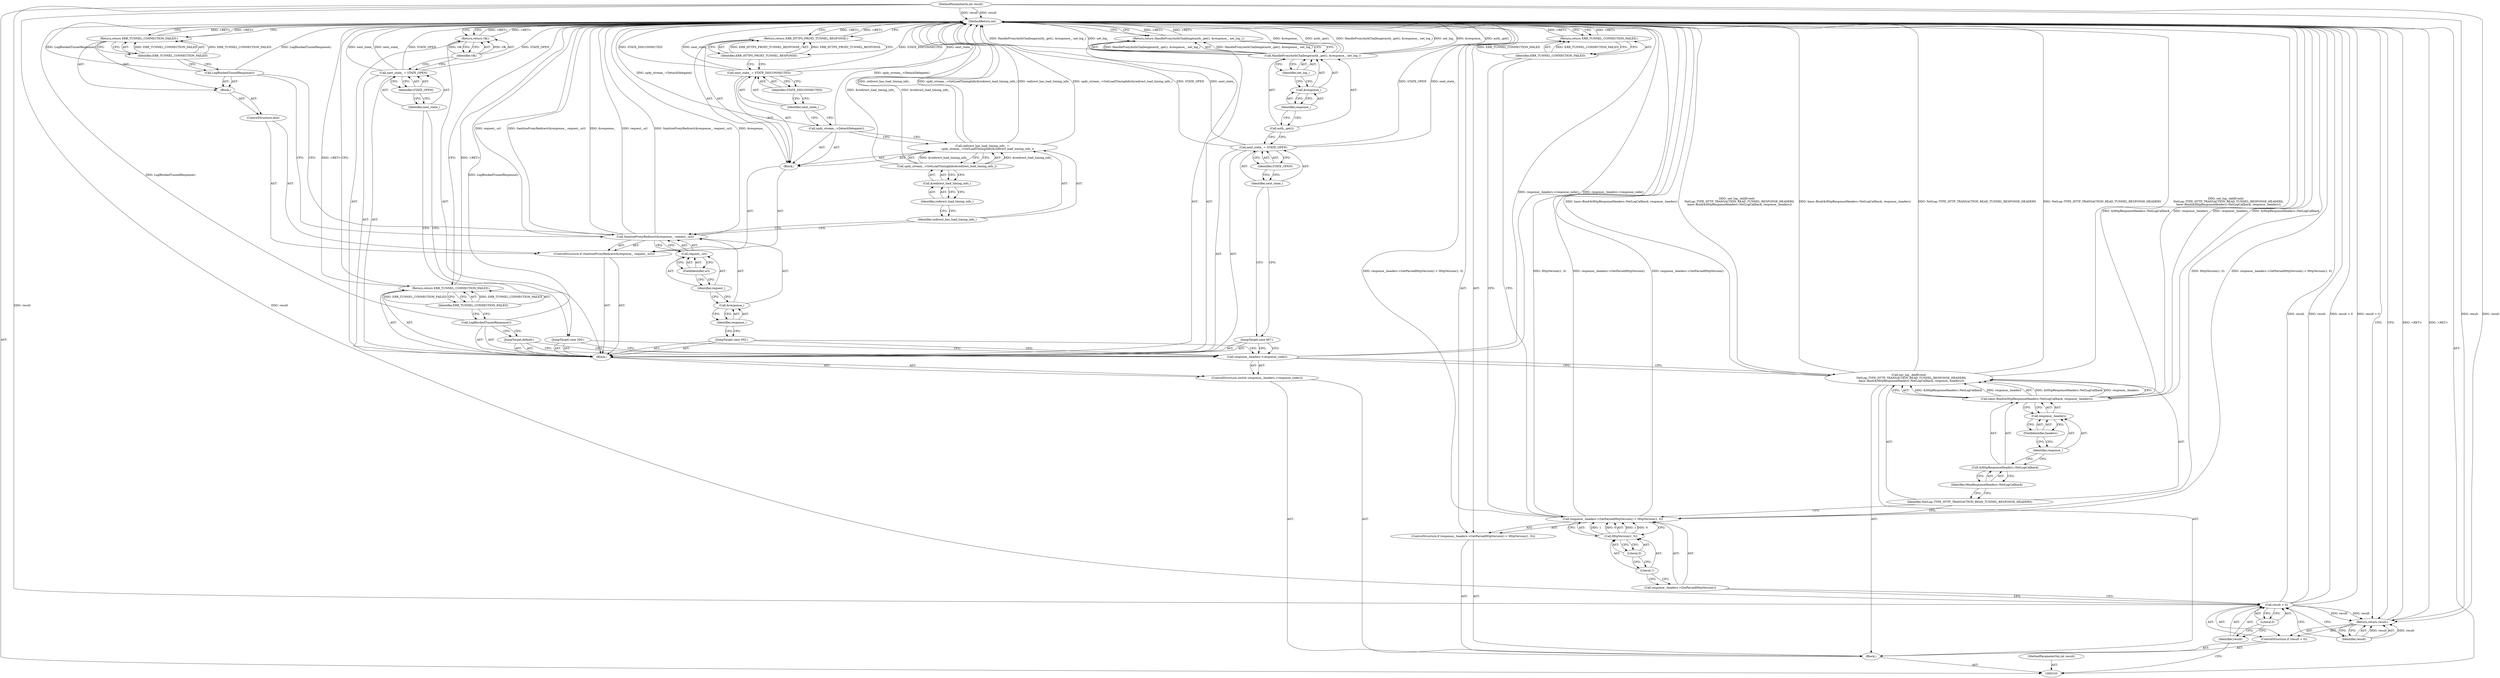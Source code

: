 digraph "1_Chrome_7933c117fd16b192e70609c331641e9112af5e42_1" {
"1000176" [label="(MethodReturn,int)"];
"1000104" [label="(MethodParameterIn,int result)"];
"1000245" [label="(MethodParameterOut,int result)"];
"1000105" [label="(Block,)"];
"1000121" [label="(Identifier,NetLog::TYPE_HTTP_TRANSACTION_READ_TUNNEL_RESPONSE_HEADERS)"];
"1000123" [label="(Call,&HttpResponseHeaders::NetLogCallback)"];
"1000124" [label="(Identifier,HttpResponseHeaders::NetLogCallback)"];
"1000125" [label="(Call,response_.headers)"];
"1000126" [label="(Identifier,response_)"];
"1000122" [label="(Call,base::Bind(&HttpResponseHeaders::NetLogCallback, response_.headers))"];
"1000127" [label="(FieldIdentifier,headers)"];
"1000129" [label="(Call,response_.headers->response_code())"];
"1000128" [label="(ControlStructure,switch (response_.headers->response_code()))"];
"1000130" [label="(Block,)"];
"1000131" [label="(JumpTarget,case 200:)"];
"1000134" [label="(Identifier,STATE_OPEN)"];
"1000132" [label="(Call,next_state_ = STATE_OPEN)"];
"1000133" [label="(Identifier,next_state_)"];
"1000136" [label="(Identifier,OK)"];
"1000135" [label="(Return,return OK;)"];
"1000137" [label="(JumpTarget,case 302:)"];
"1000139" [label="(Call,SanitizeProxyRedirect(&response_, request_.url))"];
"1000140" [label="(Call,&response_)"];
"1000141" [label="(Identifier,response_)"];
"1000142" [label="(Call,request_.url)"];
"1000143" [label="(Identifier,request_)"];
"1000144" [label="(FieldIdentifier,url)"];
"1000145" [label="(Block,)"];
"1000138" [label="(ControlStructure,if (SanitizeProxyRedirect(&response_, request_.url)))"];
"1000146" [label="(Call,redirect_has_load_timing_info_ =\n            spdy_stream_->GetLoadTimingInfo(&redirect_load_timing_info_))"];
"1000147" [label="(Identifier,redirect_has_load_timing_info_)"];
"1000148" [label="(Call,spdy_stream_->GetLoadTimingInfo(&redirect_load_timing_info_))"];
"1000149" [label="(Call,&redirect_load_timing_info_)"];
"1000150" [label="(Identifier,redirect_load_timing_info_)"];
"1000151" [label="(Call,spdy_stream_->DetachDelegate())"];
"1000154" [label="(Identifier,STATE_DISCONNECTED)"];
"1000152" [label="(Call,next_state_ = STATE_DISCONNECTED)"];
"1000153" [label="(Identifier,next_state_)"];
"1000156" [label="(Identifier,ERR_HTTPS_PROXY_TUNNEL_RESPONSE)"];
"1000155" [label="(Return,return ERR_HTTPS_PROXY_TUNNEL_RESPONSE;)"];
"1000158" [label="(Block,)"];
"1000157" [label="(ControlStructure,else)"];
"1000159" [label="(Call,LogBlockedTunnelResponse())"];
"1000161" [label="(Identifier,ERR_TUNNEL_CONNECTION_FAILED)"];
"1000160" [label="(Return,return ERR_TUNNEL_CONNECTION_FAILED;)"];
"1000109" [label="(Literal,0)"];
"1000106" [label="(ControlStructure,if (result < 0))"];
"1000107" [label="(Call,result < 0)"];
"1000108" [label="(Identifier,result)"];
"1000162" [label="(JumpTarget,case 407:)"];
"1000165" [label="(Identifier,STATE_OPEN)"];
"1000163" [label="(Call,next_state_ = STATE_OPEN)"];
"1000164" [label="(Identifier,next_state_)"];
"1000167" [label="(Call,HandleProxyAuthChallenge(auth_.get(), &response_, net_log_))"];
"1000168" [label="(Call,auth_.get())"];
"1000169" [label="(Call,&response_)"];
"1000170" [label="(Identifier,response_)"];
"1000171" [label="(Identifier,net_log_)"];
"1000166" [label="(Return,return HandleProxyAuthChallenge(auth_.get(), &response_, net_log_);)"];
"1000172" [label="(JumpTarget,default:)"];
"1000173" [label="(Call,LogBlockedTunnelResponse())"];
"1000175" [label="(Identifier,ERR_TUNNEL_CONNECTION_FAILED)"];
"1000174" [label="(Return,return ERR_TUNNEL_CONNECTION_FAILED;)"];
"1000111" [label="(Identifier,result)"];
"1000110" [label="(Return,return result;)"];
"1000112" [label="(ControlStructure,if (response_.headers->GetParsedHttpVersion() < HttpVersion(1, 0)))"];
"1000115" [label="(Call,HttpVersion(1, 0))"];
"1000113" [label="(Call,response_.headers->GetParsedHttpVersion() < HttpVersion(1, 0))"];
"1000114" [label="(Call,response_.headers->GetParsedHttpVersion())"];
"1000116" [label="(Literal,1)"];
"1000117" [label="(Literal,0)"];
"1000119" [label="(Identifier,ERR_TUNNEL_CONNECTION_FAILED)"];
"1000118" [label="(Return,return ERR_TUNNEL_CONNECTION_FAILED;)"];
"1000120" [label="(Call,net_log_.AddEvent(\n      NetLog::TYPE_HTTP_TRANSACTION_READ_TUNNEL_RESPONSE_HEADERS,\n      base::Bind(&HttpResponseHeaders::NetLogCallback, response_.headers)))"];
"1000176" -> "1000103"  [label="AST: "];
"1000176" -> "1000110"  [label="CFG: "];
"1000176" -> "1000118"  [label="CFG: "];
"1000176" -> "1000135"  [label="CFG: "];
"1000176" -> "1000155"  [label="CFG: "];
"1000176" -> "1000160"  [label="CFG: "];
"1000176" -> "1000166"  [label="CFG: "];
"1000176" -> "1000174"  [label="CFG: "];
"1000118" -> "1000176"  [label="DDG: <RET>"];
"1000155" -> "1000176"  [label="DDG: <RET>"];
"1000166" -> "1000176"  [label="DDG: <RET>"];
"1000160" -> "1000176"  [label="DDG: <RET>"];
"1000110" -> "1000176"  [label="DDG: <RET>"];
"1000174" -> "1000176"  [label="DDG: <RET>"];
"1000159" -> "1000176"  [label="DDG: LogBlockedTunnelResponse()"];
"1000139" -> "1000176"  [label="DDG: request_.url"];
"1000139" -> "1000176"  [label="DDG: SanitizeProxyRedirect(&response_, request_.url)"];
"1000139" -> "1000176"  [label="DDG: &response_"];
"1000122" -> "1000176"  [label="DDG: response_.headers"];
"1000122" -> "1000176"  [label="DDG: &HttpResponseHeaders::NetLogCallback"];
"1000107" -> "1000176"  [label="DDG: result"];
"1000107" -> "1000176"  [label="DDG: result < 0"];
"1000167" -> "1000176"  [label="DDG: &response_"];
"1000167" -> "1000176"  [label="DDG: auth_.get()"];
"1000167" -> "1000176"  [label="DDG: HandleProxyAuthChallenge(auth_.get(), &response_, net_log_)"];
"1000167" -> "1000176"  [label="DDG: net_log_"];
"1000104" -> "1000176"  [label="DDG: result"];
"1000113" -> "1000176"  [label="DDG: response_.headers->GetParsedHttpVersion()"];
"1000113" -> "1000176"  [label="DDG: HttpVersion(1, 0)"];
"1000113" -> "1000176"  [label="DDG: response_.headers->GetParsedHttpVersion() < HttpVersion(1, 0)"];
"1000152" -> "1000176"  [label="DDG: next_state_"];
"1000152" -> "1000176"  [label="DDG: STATE_DISCONNECTED"];
"1000132" -> "1000176"  [label="DDG: next_state_"];
"1000132" -> "1000176"  [label="DDG: STATE_OPEN"];
"1000146" -> "1000176"  [label="DDG: redirect_has_load_timing_info_"];
"1000146" -> "1000176"  [label="DDG: spdy_stream_->GetLoadTimingInfo(&redirect_load_timing_info_)"];
"1000163" -> "1000176"  [label="DDG: STATE_OPEN"];
"1000163" -> "1000176"  [label="DDG: next_state_"];
"1000151" -> "1000176"  [label="DDG: spdy_stream_->DetachDelegate()"];
"1000129" -> "1000176"  [label="DDG: response_.headers->response_code()"];
"1000120" -> "1000176"  [label="DDG: NetLog::TYPE_HTTP_TRANSACTION_READ_TUNNEL_RESPONSE_HEADERS"];
"1000120" -> "1000176"  [label="DDG: net_log_.AddEvent(\n      NetLog::TYPE_HTTP_TRANSACTION_READ_TUNNEL_RESPONSE_HEADERS,\n      base::Bind(&HttpResponseHeaders::NetLogCallback, response_.headers))"];
"1000120" -> "1000176"  [label="DDG: base::Bind(&HttpResponseHeaders::NetLogCallback, response_.headers)"];
"1000148" -> "1000176"  [label="DDG: &redirect_load_timing_info_"];
"1000173" -> "1000176"  [label="DDG: LogBlockedTunnelResponse()"];
"1000135" -> "1000176"  [label="DDG: <RET>"];
"1000104" -> "1000103"  [label="AST: "];
"1000104" -> "1000176"  [label="DDG: result"];
"1000104" -> "1000107"  [label="DDG: result"];
"1000104" -> "1000110"  [label="DDG: result"];
"1000245" -> "1000103"  [label="AST: "];
"1000105" -> "1000103"  [label="AST: "];
"1000106" -> "1000105"  [label="AST: "];
"1000112" -> "1000105"  [label="AST: "];
"1000120" -> "1000105"  [label="AST: "];
"1000128" -> "1000105"  [label="AST: "];
"1000121" -> "1000120"  [label="AST: "];
"1000121" -> "1000113"  [label="CFG: "];
"1000124" -> "1000121"  [label="CFG: "];
"1000123" -> "1000122"  [label="AST: "];
"1000123" -> "1000124"  [label="CFG: "];
"1000124" -> "1000123"  [label="AST: "];
"1000126" -> "1000123"  [label="CFG: "];
"1000124" -> "1000123"  [label="AST: "];
"1000124" -> "1000121"  [label="CFG: "];
"1000123" -> "1000124"  [label="CFG: "];
"1000125" -> "1000122"  [label="AST: "];
"1000125" -> "1000127"  [label="CFG: "];
"1000126" -> "1000125"  [label="AST: "];
"1000127" -> "1000125"  [label="AST: "];
"1000122" -> "1000125"  [label="CFG: "];
"1000126" -> "1000125"  [label="AST: "];
"1000126" -> "1000123"  [label="CFG: "];
"1000127" -> "1000126"  [label="CFG: "];
"1000122" -> "1000120"  [label="AST: "];
"1000122" -> "1000125"  [label="CFG: "];
"1000123" -> "1000122"  [label="AST: "];
"1000125" -> "1000122"  [label="AST: "];
"1000120" -> "1000122"  [label="CFG: "];
"1000122" -> "1000176"  [label="DDG: response_.headers"];
"1000122" -> "1000176"  [label="DDG: &HttpResponseHeaders::NetLogCallback"];
"1000122" -> "1000120"  [label="DDG: &HttpResponseHeaders::NetLogCallback"];
"1000122" -> "1000120"  [label="DDG: response_.headers"];
"1000127" -> "1000125"  [label="AST: "];
"1000127" -> "1000126"  [label="CFG: "];
"1000125" -> "1000127"  [label="CFG: "];
"1000129" -> "1000128"  [label="AST: "];
"1000129" -> "1000120"  [label="CFG: "];
"1000131" -> "1000129"  [label="CFG: "];
"1000137" -> "1000129"  [label="CFG: "];
"1000162" -> "1000129"  [label="CFG: "];
"1000172" -> "1000129"  [label="CFG: "];
"1000129" -> "1000176"  [label="DDG: response_.headers->response_code()"];
"1000128" -> "1000105"  [label="AST: "];
"1000129" -> "1000128"  [label="AST: "];
"1000130" -> "1000128"  [label="AST: "];
"1000130" -> "1000128"  [label="AST: "];
"1000131" -> "1000130"  [label="AST: "];
"1000132" -> "1000130"  [label="AST: "];
"1000135" -> "1000130"  [label="AST: "];
"1000137" -> "1000130"  [label="AST: "];
"1000138" -> "1000130"  [label="AST: "];
"1000162" -> "1000130"  [label="AST: "];
"1000163" -> "1000130"  [label="AST: "];
"1000166" -> "1000130"  [label="AST: "];
"1000172" -> "1000130"  [label="AST: "];
"1000173" -> "1000130"  [label="AST: "];
"1000174" -> "1000130"  [label="AST: "];
"1000131" -> "1000130"  [label="AST: "];
"1000131" -> "1000129"  [label="CFG: "];
"1000133" -> "1000131"  [label="CFG: "];
"1000134" -> "1000132"  [label="AST: "];
"1000134" -> "1000133"  [label="CFG: "];
"1000132" -> "1000134"  [label="CFG: "];
"1000132" -> "1000130"  [label="AST: "];
"1000132" -> "1000134"  [label="CFG: "];
"1000133" -> "1000132"  [label="AST: "];
"1000134" -> "1000132"  [label="AST: "];
"1000136" -> "1000132"  [label="CFG: "];
"1000132" -> "1000176"  [label="DDG: next_state_"];
"1000132" -> "1000176"  [label="DDG: STATE_OPEN"];
"1000133" -> "1000132"  [label="AST: "];
"1000133" -> "1000131"  [label="CFG: "];
"1000134" -> "1000133"  [label="CFG: "];
"1000136" -> "1000135"  [label="AST: "];
"1000136" -> "1000132"  [label="CFG: "];
"1000135" -> "1000136"  [label="CFG: "];
"1000136" -> "1000135"  [label="DDG: OK"];
"1000135" -> "1000130"  [label="AST: "];
"1000135" -> "1000136"  [label="CFG: "];
"1000136" -> "1000135"  [label="AST: "];
"1000176" -> "1000135"  [label="CFG: "];
"1000135" -> "1000176"  [label="DDG: <RET>"];
"1000136" -> "1000135"  [label="DDG: OK"];
"1000137" -> "1000130"  [label="AST: "];
"1000137" -> "1000129"  [label="CFG: "];
"1000141" -> "1000137"  [label="CFG: "];
"1000139" -> "1000138"  [label="AST: "];
"1000139" -> "1000142"  [label="CFG: "];
"1000140" -> "1000139"  [label="AST: "];
"1000142" -> "1000139"  [label="AST: "];
"1000147" -> "1000139"  [label="CFG: "];
"1000159" -> "1000139"  [label="CFG: "];
"1000139" -> "1000176"  [label="DDG: request_.url"];
"1000139" -> "1000176"  [label="DDG: SanitizeProxyRedirect(&response_, request_.url)"];
"1000139" -> "1000176"  [label="DDG: &response_"];
"1000140" -> "1000139"  [label="AST: "];
"1000140" -> "1000141"  [label="CFG: "];
"1000141" -> "1000140"  [label="AST: "];
"1000143" -> "1000140"  [label="CFG: "];
"1000141" -> "1000140"  [label="AST: "];
"1000141" -> "1000137"  [label="CFG: "];
"1000140" -> "1000141"  [label="CFG: "];
"1000142" -> "1000139"  [label="AST: "];
"1000142" -> "1000144"  [label="CFG: "];
"1000143" -> "1000142"  [label="AST: "];
"1000144" -> "1000142"  [label="AST: "];
"1000139" -> "1000142"  [label="CFG: "];
"1000143" -> "1000142"  [label="AST: "];
"1000143" -> "1000140"  [label="CFG: "];
"1000144" -> "1000143"  [label="CFG: "];
"1000144" -> "1000142"  [label="AST: "];
"1000144" -> "1000143"  [label="CFG: "];
"1000142" -> "1000144"  [label="CFG: "];
"1000145" -> "1000138"  [label="AST: "];
"1000146" -> "1000145"  [label="AST: "];
"1000151" -> "1000145"  [label="AST: "];
"1000152" -> "1000145"  [label="AST: "];
"1000155" -> "1000145"  [label="AST: "];
"1000138" -> "1000130"  [label="AST: "];
"1000139" -> "1000138"  [label="AST: "];
"1000145" -> "1000138"  [label="AST: "];
"1000157" -> "1000138"  [label="AST: "];
"1000146" -> "1000145"  [label="AST: "];
"1000146" -> "1000148"  [label="CFG: "];
"1000147" -> "1000146"  [label="AST: "];
"1000148" -> "1000146"  [label="AST: "];
"1000151" -> "1000146"  [label="CFG: "];
"1000146" -> "1000176"  [label="DDG: redirect_has_load_timing_info_"];
"1000146" -> "1000176"  [label="DDG: spdy_stream_->GetLoadTimingInfo(&redirect_load_timing_info_)"];
"1000148" -> "1000146"  [label="DDG: &redirect_load_timing_info_"];
"1000147" -> "1000146"  [label="AST: "];
"1000147" -> "1000139"  [label="CFG: "];
"1000150" -> "1000147"  [label="CFG: "];
"1000148" -> "1000146"  [label="AST: "];
"1000148" -> "1000149"  [label="CFG: "];
"1000149" -> "1000148"  [label="AST: "];
"1000146" -> "1000148"  [label="CFG: "];
"1000148" -> "1000176"  [label="DDG: &redirect_load_timing_info_"];
"1000148" -> "1000146"  [label="DDG: &redirect_load_timing_info_"];
"1000149" -> "1000148"  [label="AST: "];
"1000149" -> "1000150"  [label="CFG: "];
"1000150" -> "1000149"  [label="AST: "];
"1000148" -> "1000149"  [label="CFG: "];
"1000150" -> "1000149"  [label="AST: "];
"1000150" -> "1000147"  [label="CFG: "];
"1000149" -> "1000150"  [label="CFG: "];
"1000151" -> "1000145"  [label="AST: "];
"1000151" -> "1000146"  [label="CFG: "];
"1000153" -> "1000151"  [label="CFG: "];
"1000151" -> "1000176"  [label="DDG: spdy_stream_->DetachDelegate()"];
"1000154" -> "1000152"  [label="AST: "];
"1000154" -> "1000153"  [label="CFG: "];
"1000152" -> "1000154"  [label="CFG: "];
"1000152" -> "1000145"  [label="AST: "];
"1000152" -> "1000154"  [label="CFG: "];
"1000153" -> "1000152"  [label="AST: "];
"1000154" -> "1000152"  [label="AST: "];
"1000156" -> "1000152"  [label="CFG: "];
"1000152" -> "1000176"  [label="DDG: next_state_"];
"1000152" -> "1000176"  [label="DDG: STATE_DISCONNECTED"];
"1000153" -> "1000152"  [label="AST: "];
"1000153" -> "1000151"  [label="CFG: "];
"1000154" -> "1000153"  [label="CFG: "];
"1000156" -> "1000155"  [label="AST: "];
"1000156" -> "1000152"  [label="CFG: "];
"1000155" -> "1000156"  [label="CFG: "];
"1000156" -> "1000155"  [label="DDG: ERR_HTTPS_PROXY_TUNNEL_RESPONSE"];
"1000155" -> "1000145"  [label="AST: "];
"1000155" -> "1000156"  [label="CFG: "];
"1000156" -> "1000155"  [label="AST: "];
"1000176" -> "1000155"  [label="CFG: "];
"1000155" -> "1000176"  [label="DDG: <RET>"];
"1000156" -> "1000155"  [label="DDG: ERR_HTTPS_PROXY_TUNNEL_RESPONSE"];
"1000158" -> "1000157"  [label="AST: "];
"1000159" -> "1000158"  [label="AST: "];
"1000160" -> "1000158"  [label="AST: "];
"1000157" -> "1000138"  [label="AST: "];
"1000158" -> "1000157"  [label="AST: "];
"1000159" -> "1000158"  [label="AST: "];
"1000159" -> "1000139"  [label="CFG: "];
"1000161" -> "1000159"  [label="CFG: "];
"1000159" -> "1000176"  [label="DDG: LogBlockedTunnelResponse()"];
"1000161" -> "1000160"  [label="AST: "];
"1000161" -> "1000159"  [label="CFG: "];
"1000160" -> "1000161"  [label="CFG: "];
"1000161" -> "1000160"  [label="DDG: ERR_TUNNEL_CONNECTION_FAILED"];
"1000160" -> "1000158"  [label="AST: "];
"1000160" -> "1000161"  [label="CFG: "];
"1000161" -> "1000160"  [label="AST: "];
"1000176" -> "1000160"  [label="CFG: "];
"1000160" -> "1000176"  [label="DDG: <RET>"];
"1000161" -> "1000160"  [label="DDG: ERR_TUNNEL_CONNECTION_FAILED"];
"1000109" -> "1000107"  [label="AST: "];
"1000109" -> "1000108"  [label="CFG: "];
"1000107" -> "1000109"  [label="CFG: "];
"1000106" -> "1000105"  [label="AST: "];
"1000107" -> "1000106"  [label="AST: "];
"1000110" -> "1000106"  [label="AST: "];
"1000107" -> "1000106"  [label="AST: "];
"1000107" -> "1000109"  [label="CFG: "];
"1000108" -> "1000107"  [label="AST: "];
"1000109" -> "1000107"  [label="AST: "];
"1000111" -> "1000107"  [label="CFG: "];
"1000114" -> "1000107"  [label="CFG: "];
"1000107" -> "1000176"  [label="DDG: result"];
"1000107" -> "1000176"  [label="DDG: result < 0"];
"1000104" -> "1000107"  [label="DDG: result"];
"1000107" -> "1000110"  [label="DDG: result"];
"1000108" -> "1000107"  [label="AST: "];
"1000108" -> "1000103"  [label="CFG: "];
"1000109" -> "1000108"  [label="CFG: "];
"1000162" -> "1000130"  [label="AST: "];
"1000162" -> "1000129"  [label="CFG: "];
"1000164" -> "1000162"  [label="CFG: "];
"1000165" -> "1000163"  [label="AST: "];
"1000165" -> "1000164"  [label="CFG: "];
"1000163" -> "1000165"  [label="CFG: "];
"1000163" -> "1000130"  [label="AST: "];
"1000163" -> "1000165"  [label="CFG: "];
"1000164" -> "1000163"  [label="AST: "];
"1000165" -> "1000163"  [label="AST: "];
"1000168" -> "1000163"  [label="CFG: "];
"1000163" -> "1000176"  [label="DDG: STATE_OPEN"];
"1000163" -> "1000176"  [label="DDG: next_state_"];
"1000164" -> "1000163"  [label="AST: "];
"1000164" -> "1000162"  [label="CFG: "];
"1000165" -> "1000164"  [label="CFG: "];
"1000167" -> "1000166"  [label="AST: "];
"1000167" -> "1000171"  [label="CFG: "];
"1000168" -> "1000167"  [label="AST: "];
"1000169" -> "1000167"  [label="AST: "];
"1000171" -> "1000167"  [label="AST: "];
"1000166" -> "1000167"  [label="CFG: "];
"1000167" -> "1000176"  [label="DDG: &response_"];
"1000167" -> "1000176"  [label="DDG: auth_.get()"];
"1000167" -> "1000176"  [label="DDG: HandleProxyAuthChallenge(auth_.get(), &response_, net_log_)"];
"1000167" -> "1000176"  [label="DDG: net_log_"];
"1000167" -> "1000166"  [label="DDG: HandleProxyAuthChallenge(auth_.get(), &response_, net_log_)"];
"1000168" -> "1000167"  [label="AST: "];
"1000168" -> "1000163"  [label="CFG: "];
"1000170" -> "1000168"  [label="CFG: "];
"1000169" -> "1000167"  [label="AST: "];
"1000169" -> "1000170"  [label="CFG: "];
"1000170" -> "1000169"  [label="AST: "];
"1000171" -> "1000169"  [label="CFG: "];
"1000170" -> "1000169"  [label="AST: "];
"1000170" -> "1000168"  [label="CFG: "];
"1000169" -> "1000170"  [label="CFG: "];
"1000171" -> "1000167"  [label="AST: "];
"1000171" -> "1000169"  [label="CFG: "];
"1000167" -> "1000171"  [label="CFG: "];
"1000166" -> "1000130"  [label="AST: "];
"1000166" -> "1000167"  [label="CFG: "];
"1000167" -> "1000166"  [label="AST: "];
"1000176" -> "1000166"  [label="CFG: "];
"1000166" -> "1000176"  [label="DDG: <RET>"];
"1000167" -> "1000166"  [label="DDG: HandleProxyAuthChallenge(auth_.get(), &response_, net_log_)"];
"1000172" -> "1000130"  [label="AST: "];
"1000172" -> "1000129"  [label="CFG: "];
"1000173" -> "1000172"  [label="CFG: "];
"1000173" -> "1000130"  [label="AST: "];
"1000173" -> "1000172"  [label="CFG: "];
"1000175" -> "1000173"  [label="CFG: "];
"1000173" -> "1000176"  [label="DDG: LogBlockedTunnelResponse()"];
"1000175" -> "1000174"  [label="AST: "];
"1000175" -> "1000173"  [label="CFG: "];
"1000174" -> "1000175"  [label="CFG: "];
"1000175" -> "1000174"  [label="DDG: ERR_TUNNEL_CONNECTION_FAILED"];
"1000174" -> "1000130"  [label="AST: "];
"1000174" -> "1000175"  [label="CFG: "];
"1000175" -> "1000174"  [label="AST: "];
"1000176" -> "1000174"  [label="CFG: "];
"1000174" -> "1000176"  [label="DDG: <RET>"];
"1000175" -> "1000174"  [label="DDG: ERR_TUNNEL_CONNECTION_FAILED"];
"1000111" -> "1000110"  [label="AST: "];
"1000111" -> "1000107"  [label="CFG: "];
"1000110" -> "1000111"  [label="CFG: "];
"1000111" -> "1000110"  [label="DDG: result"];
"1000110" -> "1000106"  [label="AST: "];
"1000110" -> "1000111"  [label="CFG: "];
"1000111" -> "1000110"  [label="AST: "];
"1000176" -> "1000110"  [label="CFG: "];
"1000110" -> "1000176"  [label="DDG: <RET>"];
"1000111" -> "1000110"  [label="DDG: result"];
"1000107" -> "1000110"  [label="DDG: result"];
"1000104" -> "1000110"  [label="DDG: result"];
"1000112" -> "1000105"  [label="AST: "];
"1000113" -> "1000112"  [label="AST: "];
"1000118" -> "1000112"  [label="AST: "];
"1000115" -> "1000113"  [label="AST: "];
"1000115" -> "1000117"  [label="CFG: "];
"1000116" -> "1000115"  [label="AST: "];
"1000117" -> "1000115"  [label="AST: "];
"1000113" -> "1000115"  [label="CFG: "];
"1000115" -> "1000113"  [label="DDG: 1"];
"1000115" -> "1000113"  [label="DDG: 0"];
"1000113" -> "1000112"  [label="AST: "];
"1000113" -> "1000115"  [label="CFG: "];
"1000114" -> "1000113"  [label="AST: "];
"1000115" -> "1000113"  [label="AST: "];
"1000119" -> "1000113"  [label="CFG: "];
"1000121" -> "1000113"  [label="CFG: "];
"1000113" -> "1000176"  [label="DDG: response_.headers->GetParsedHttpVersion()"];
"1000113" -> "1000176"  [label="DDG: HttpVersion(1, 0)"];
"1000113" -> "1000176"  [label="DDG: response_.headers->GetParsedHttpVersion() < HttpVersion(1, 0)"];
"1000115" -> "1000113"  [label="DDG: 1"];
"1000115" -> "1000113"  [label="DDG: 0"];
"1000114" -> "1000113"  [label="AST: "];
"1000114" -> "1000107"  [label="CFG: "];
"1000116" -> "1000114"  [label="CFG: "];
"1000116" -> "1000115"  [label="AST: "];
"1000116" -> "1000114"  [label="CFG: "];
"1000117" -> "1000116"  [label="CFG: "];
"1000117" -> "1000115"  [label="AST: "];
"1000117" -> "1000116"  [label="CFG: "];
"1000115" -> "1000117"  [label="CFG: "];
"1000119" -> "1000118"  [label="AST: "];
"1000119" -> "1000113"  [label="CFG: "];
"1000118" -> "1000119"  [label="CFG: "];
"1000119" -> "1000118"  [label="DDG: ERR_TUNNEL_CONNECTION_FAILED"];
"1000118" -> "1000112"  [label="AST: "];
"1000118" -> "1000119"  [label="CFG: "];
"1000119" -> "1000118"  [label="AST: "];
"1000176" -> "1000118"  [label="CFG: "];
"1000118" -> "1000176"  [label="DDG: <RET>"];
"1000119" -> "1000118"  [label="DDG: ERR_TUNNEL_CONNECTION_FAILED"];
"1000120" -> "1000105"  [label="AST: "];
"1000120" -> "1000122"  [label="CFG: "];
"1000121" -> "1000120"  [label="AST: "];
"1000122" -> "1000120"  [label="AST: "];
"1000129" -> "1000120"  [label="CFG: "];
"1000120" -> "1000176"  [label="DDG: NetLog::TYPE_HTTP_TRANSACTION_READ_TUNNEL_RESPONSE_HEADERS"];
"1000120" -> "1000176"  [label="DDG: net_log_.AddEvent(\n      NetLog::TYPE_HTTP_TRANSACTION_READ_TUNNEL_RESPONSE_HEADERS,\n      base::Bind(&HttpResponseHeaders::NetLogCallback, response_.headers))"];
"1000120" -> "1000176"  [label="DDG: base::Bind(&HttpResponseHeaders::NetLogCallback, response_.headers)"];
"1000122" -> "1000120"  [label="DDG: &HttpResponseHeaders::NetLogCallback"];
"1000122" -> "1000120"  [label="DDG: response_.headers"];
}
